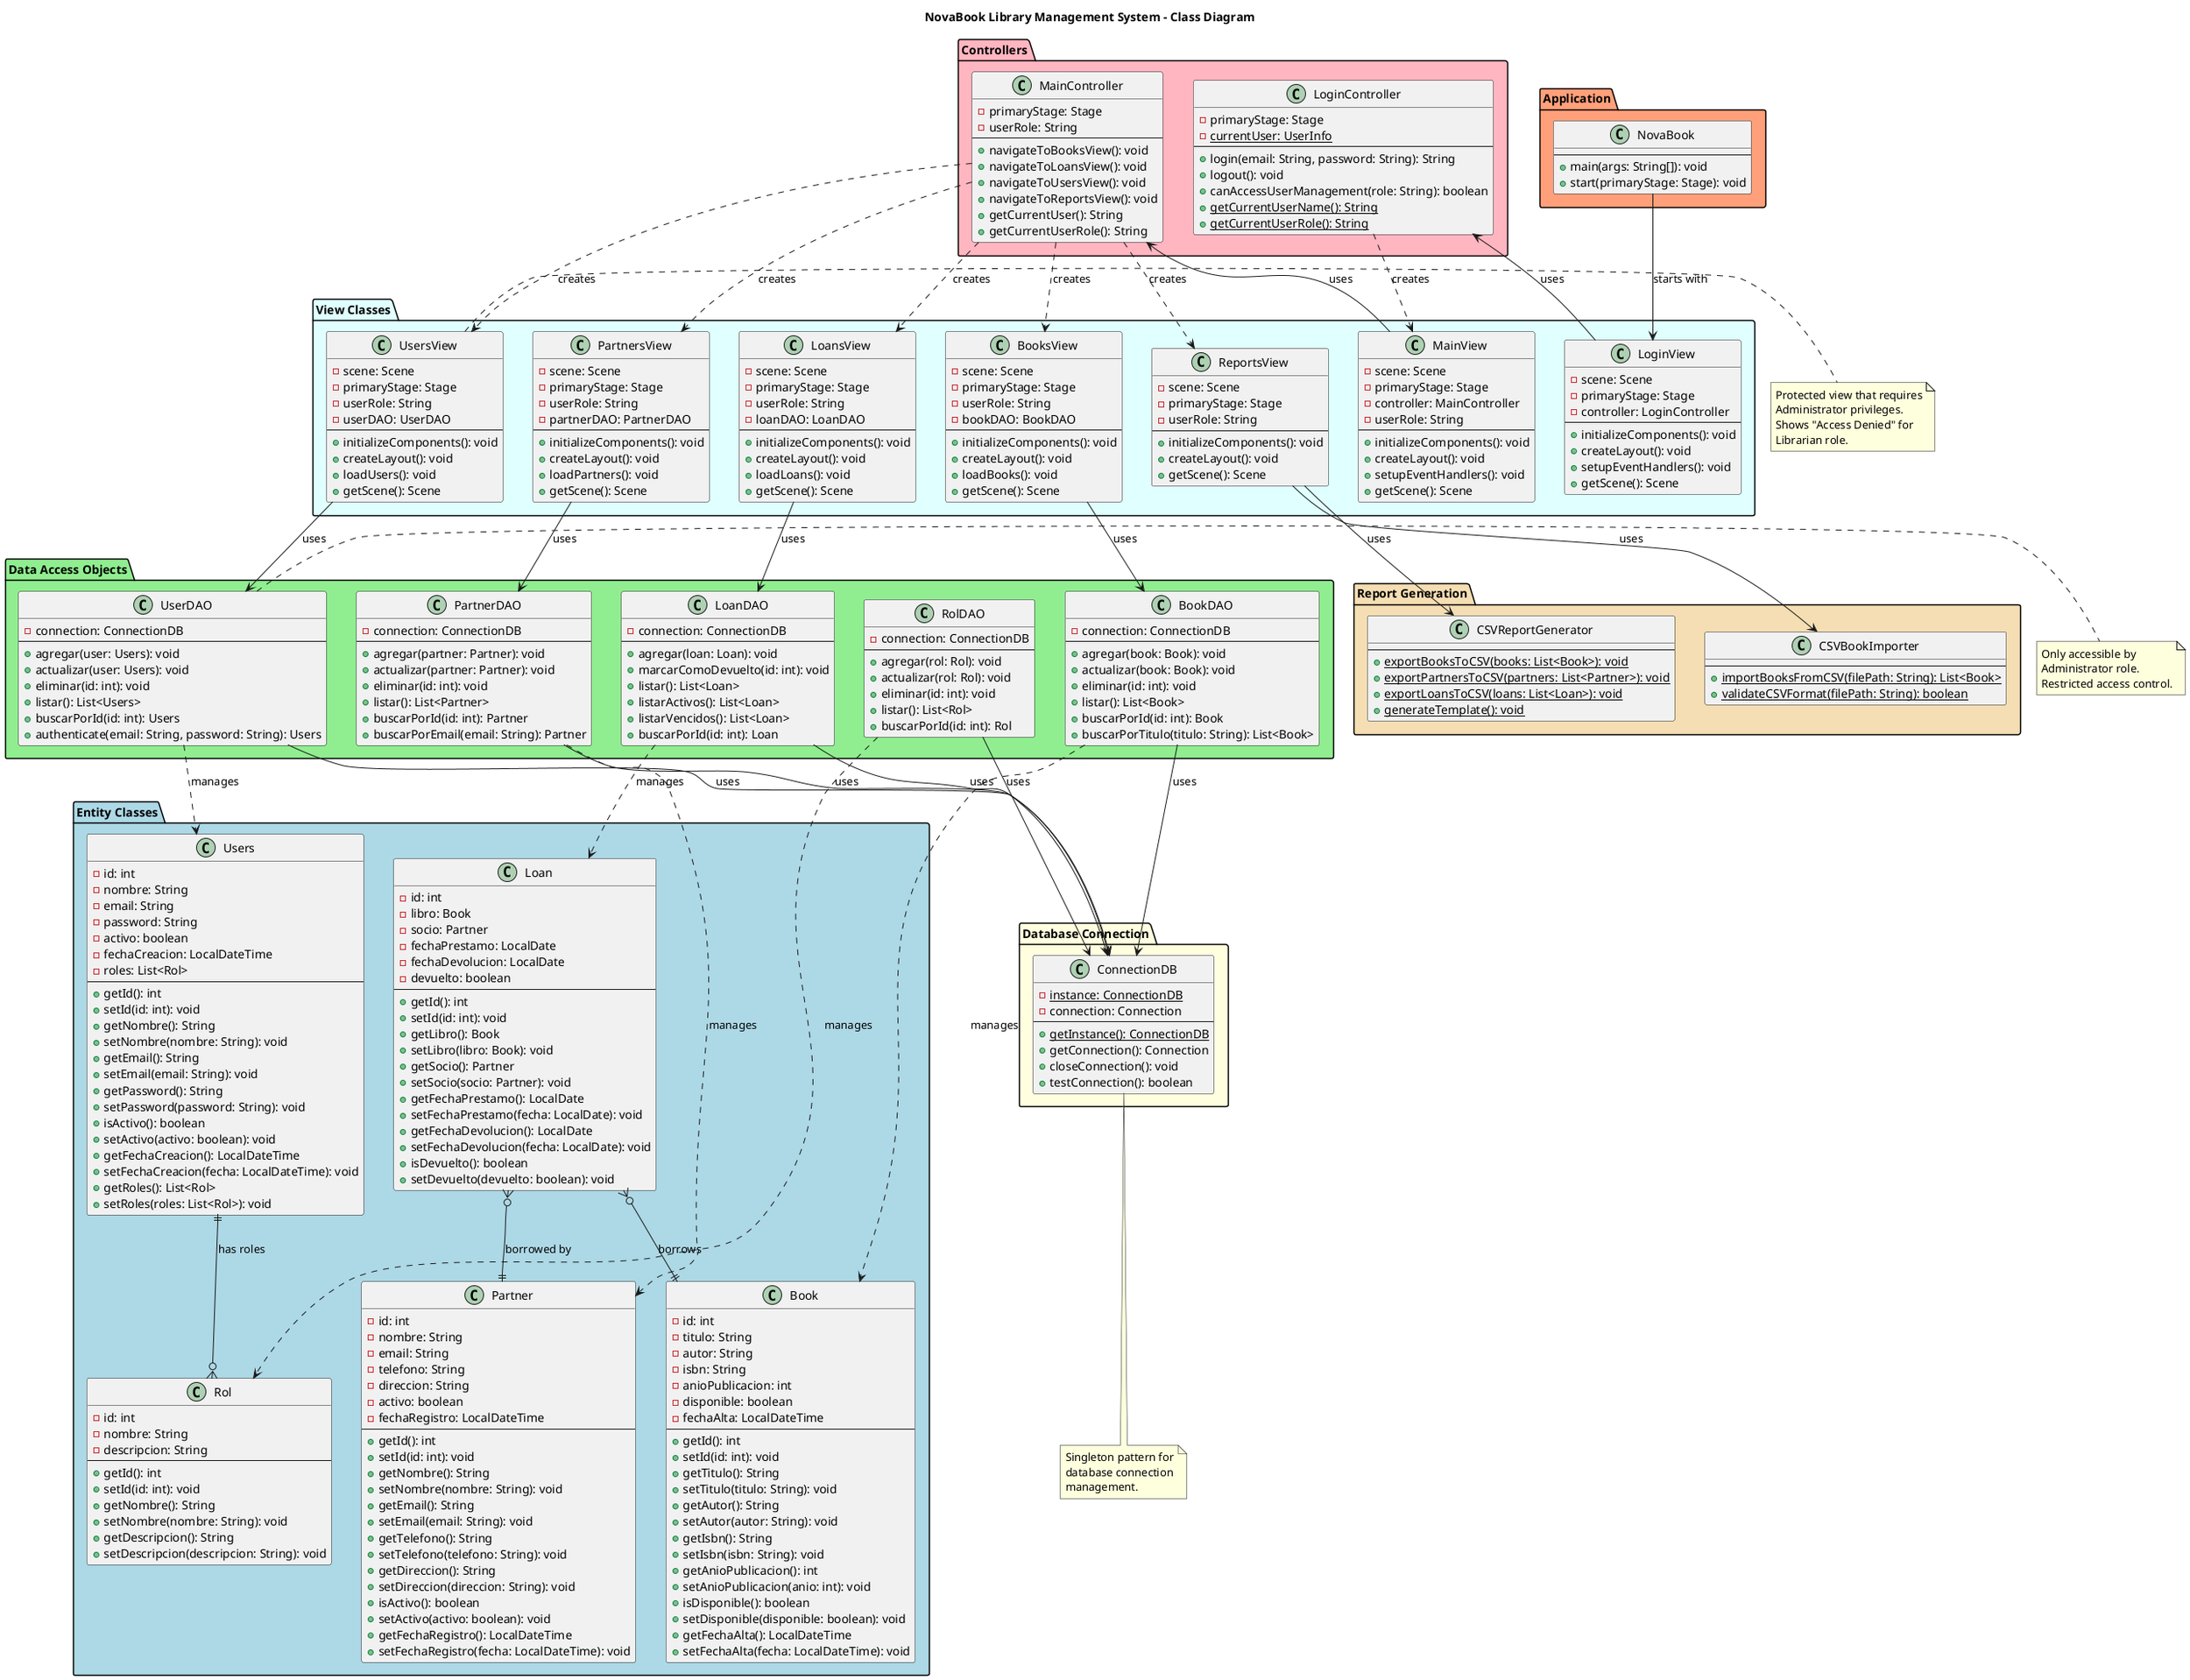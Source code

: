 @startuml
title NovaBook Library Management System - Class Diagram

' Entity Classes (Model Layer)
package "Entity Classes" #LightBlue {
  class Book {
    - id: int
    - titulo: String
    - autor: String
    - isbn: String
    - anioPublicacion: int
    - disponible: boolean
    - fechaAlta: LocalDateTime
    --
    + getId(): int
    + setId(id: int): void
    + getTitulo(): String
    + setTitulo(titulo: String): void
    + getAutor(): String
    + setAutor(autor: String): void
    + getIsbn(): String
    + setIsbn(isbn: String): void
    + getAnioPublicacion(): int
    + setAnioPublicacion(anio: int): void
    + isDisponible(): boolean
    + setDisponible(disponible: boolean): void
    + getFechaAlta(): LocalDateTime
    + setFechaAlta(fecha: LocalDateTime): void
  }
  
  class Partner {
    - id: int
    - nombre: String
    - email: String
    - telefono: String
    - direccion: String
    - activo: boolean
    - fechaRegistro: LocalDateTime
    --
    + getId(): int
    + setId(id: int): void
    + getNombre(): String
    + setNombre(nombre: String): void
    + getEmail(): String
    + setEmail(email: String): void
    + getTelefono(): String
    + setTelefono(telefono: String): void
    + getDireccion(): String
    + setDireccion(direccion: String): void
    + isActivo(): boolean
    + setActivo(activo: boolean): void
    + getFechaRegistro(): LocalDateTime
    + setFechaRegistro(fecha: LocalDateTime): void
  }
  
  class Users {
    - id: int
    - nombre: String
    - email: String
    - password: String
    - activo: boolean
    - fechaCreacion: LocalDateTime
    - roles: List<Rol>
    --
    + getId(): int
    + setId(id: int): void
    + getNombre(): String
    + setNombre(nombre: String): void
    + getEmail(): String
    + setEmail(email: String): void
    + getPassword(): String
    + setPassword(password: String): void
    + isActivo(): boolean
    + setActivo(activo: boolean): void
    + getFechaCreacion(): LocalDateTime
    + setFechaCreacion(fecha: LocalDateTime): void
    + getRoles(): List<Rol>
    + setRoles(roles: List<Rol>): void
  }
  
  class Rol {
    - id: int
    - nombre: String
    - descripcion: String
    --
    + getId(): int
    + setId(id: int): void
    + getNombre(): String
    + setNombre(nombre: String): void
    + getDescripcion(): String
    + setDescripcion(descripcion: String): void
  }
  
  class Loan {
    - id: int
    - libro: Book
    - socio: Partner
    - fechaPrestamo: LocalDate
    - fechaDevolucion: LocalDate
    - devuelto: boolean
    --
    + getId(): int
    + setId(id: int): void
    + getLibro(): Book
    + setLibro(libro: Book): void
    + getSocio(): Partner
    + setSocio(socio: Partner): void
    + getFechaPrestamo(): LocalDate
    + setFechaPrestamo(fecha: LocalDate): void
    + getFechaDevolucion(): LocalDate
    + setFechaDevolucion(fecha: LocalDate): void
    + isDevuelto(): boolean
    + setDevuelto(devuelto: boolean): void
  }
}

' DAO Classes (Data Access Layer)
package "Data Access Objects" #LightGreen {
  class BookDAO {
    - connection: ConnectionDB
    --
    + agregar(book: Book): void
    + actualizar(book: Book): void
    + eliminar(id: int): void
    + listar(): List<Book>
    + buscarPorId(id: int): Book
    + buscarPorTitulo(titulo: String): List<Book>
  }
  
  class PartnerDAO {
    - connection: ConnectionDB
    --
    + agregar(partner: Partner): void
    + actualizar(partner: Partner): void
    + eliminar(id: int): void
    + listar(): List<Partner>
    + buscarPorId(id: int): Partner
    + buscarPorEmail(email: String): Partner
  }
  
  class UserDAO {
    - connection: ConnectionDB
    --
    + agregar(user: Users): void
    + actualizar(user: Users): void
    + eliminar(id: int): void
    + listar(): List<Users>
    + buscarPorId(id: int): Users
    + authenticate(email: String, password: String): Users
  }
  
  class LoanDAO {
    - connection: ConnectionDB
    --
    + agregar(loan: Loan): void
    + marcarComoDevuelto(id: int): void
    + listar(): List<Loan>
    + listarActivos(): List<Loan>
    + listarVencidos(): List<Loan>
    + buscarPorId(id: int): Loan
  }
  
  class RolDAO {
    - connection: ConnectionDB
    --
    + agregar(rol: Rol): void
    + actualizar(rol: Rol): void
    + eliminar(id: int): void
    + listar(): List<Rol>
    + buscarPorId(id: int): Rol
  }
}

' Connection Class
package "Database Connection" #LightYellow {
  class ConnectionDB {
    - {static} instance: ConnectionDB
    - connection: Connection
    --
    + {static} getInstance(): ConnectionDB
    + getConnection(): Connection
    + closeConnection(): void
    + testConnection(): boolean
  }
}

' Controller Classes
package "Controllers" #LightPink {
  class MainController {
    - primaryStage: Stage
    - userRole: String
    --
    + navigateToBooksView(): void
    + navigateToLoansView(): void
    + navigateToUsersView(): void
    + navigateToReportsView(): void
    + getCurrentUser(): String
    + getCurrentUserRole(): String
  }
  
  class LoginController {
    - primaryStage: Stage
    - {static} currentUser: UserInfo
    --
    + login(email: String, password: String): String
    + logout(): void
    + canAccessUserManagement(role: String): boolean
    + {static} getCurrentUserName(): String
    + {static} getCurrentUserRole(): String
  }
}

' View Classes (Presentation Layer)
package "View Classes" #LightCyan {
  class LoginView {
    - scene: Scene
    - primaryStage: Stage
    - controller: LoginController
    --
    + initializeComponents(): void
    + createLayout(): void
    + setupEventHandlers(): void
    + getScene(): Scene
  }
  
  class MainView {
    - scene: Scene
    - primaryStage: Stage
    - controller: MainController
    - userRole: String
    --
    + initializeComponents(): void
    + createLayout(): void
    + setupEventHandlers(): void
    + getScene(): Scene
  }
  
  class BooksView {
    - scene: Scene
    - primaryStage: Stage
    - userRole: String
    - bookDAO: BookDAO
    --
    + initializeComponents(): void
    + createLayout(): void
    + loadBooks(): void
    + getScene(): Scene
  }
  
  class UsersView {
    - scene: Scene
    - primaryStage: Stage
    - userRole: String
    - userDAO: UserDAO
    --
    + initializeComponents(): void
    + createLayout(): void
    + loadUsers(): void
    + getScene(): Scene
  }
  
  class PartnersView {
    - scene: Scene
    - primaryStage: Stage
    - userRole: String
    - partnerDAO: PartnerDAO
    --
    + initializeComponents(): void
    + createLayout(): void
    + loadPartners(): void
    + getScene(): Scene
  }
  
  class LoansView {
    - scene: Scene
    - primaryStage: Stage
    - userRole: String
    - loanDAO: LoanDAO
    --
    + initializeComponents(): void
    + createLayout(): void
    + loadLoans(): void
    + getScene(): Scene
  }
  
  class ReportsView {
    - scene: Scene
    - primaryStage: Stage
    - userRole: String
    --
    + initializeComponents(): void
    + createLayout(): void
    + getScene(): Scene
  }
}

' Report Classes
package "Report Generation" #Wheat {
  class CSVReportGenerator {
    --
    + {static} exportBooksToCSV(books: List<Book>): void
    + {static} exportPartnersToCSV(partners: List<Partner>): void
    + {static} exportLoansToCSV(loans: List<Loan>): void
    + {static} generateTemplate(): void
  }
  
  class CSVBookImporter {
    --
    + {static} importBooksFromCSV(filePath: String): List<Book>
    + {static} validateCSVFormat(filePath: String): boolean
  }
}

' Application Entry Point
package "Application" #LightSalmon {
  class NovaBook {
    --
    + main(args: String[]): void
    + start(primaryStage: Stage): void
  }
}

' Relationships
' Entity Relationships
Users ||--o{ Rol : "has roles"
Loan }o--|| Book : "borrows"
Loan }o--|| Partner : "borrowed by"

' DAO Dependencies
BookDAO ..> Book : "manages"
PartnerDAO ..> Partner : "manages"
UserDAO ..> Users : "manages"
LoanDAO ..> Loan : "manages"
RolDAO ..> Rol : "manages"

' Connection Dependencies
BookDAO --> ConnectionDB : "uses"
PartnerDAO --> ConnectionDB : "uses"
UserDAO --> ConnectionDB : "uses"
LoanDAO --> ConnectionDB : "uses"
RolDAO --> ConnectionDB : "uses"

' Controller Dependencies
MainController ..> BooksView : "creates"
MainController ..> PartnersView : "creates"
MainController ..> LoansView : "creates"
MainController ..> UsersView : "creates"
MainController ..> ReportsView : "creates"
LoginController ..> MainView : "creates"

' View Dependencies
LoginView --> LoginController : "uses"
MainView --> MainController : "uses"
BooksView --> BookDAO : "uses"
PartnersView --> PartnerDAO : "uses"
LoansView --> LoanDAO : "uses"
UsersView --> UserDAO : "uses"

' Report Dependencies
ReportsView --> CSVReportGenerator : "uses"
ReportsView --> CSVBookImporter : "uses"

' Application Dependencies
NovaBook --> LoginView : "starts with"

' Notes
note right of UserDAO
  Only accessible by 
  Administrator role.
  Restricted access control.
end note

note right of UsersView
  Protected view that requires
  Administrator privileges.
  Shows "Access Denied" for
  Librarian role.
end note

note bottom of ConnectionDB
  Singleton pattern for
  database connection
  management.
end note

@enduml